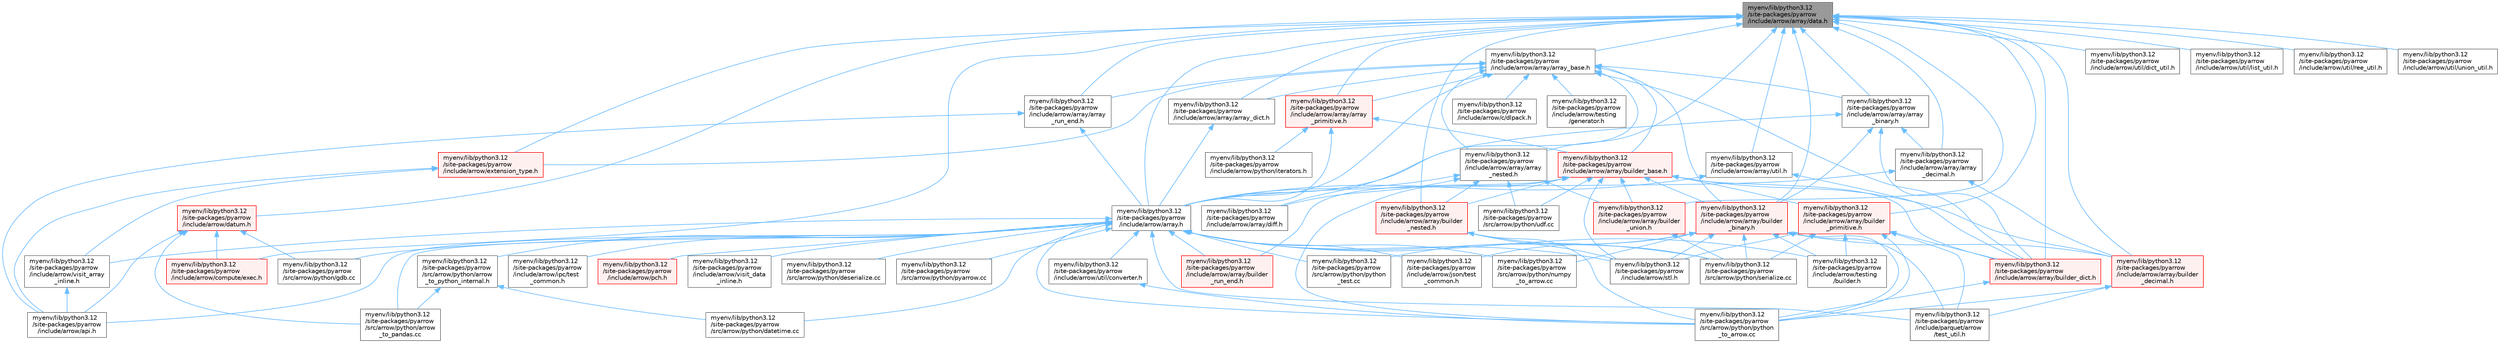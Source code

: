 digraph "myenv/lib/python3.12/site-packages/pyarrow/include/arrow/array/data.h"
{
 // LATEX_PDF_SIZE
  bgcolor="transparent";
  edge [fontname=Helvetica,fontsize=10,labelfontname=Helvetica,labelfontsize=10];
  node [fontname=Helvetica,fontsize=10,shape=box,height=0.2,width=0.4];
  Node1 [id="Node000001",label="myenv/lib/python3.12\l/site-packages/pyarrow\l/include/arrow/array/data.h",height=0.2,width=0.4,color="gray40", fillcolor="grey60", style="filled", fontcolor="black",tooltip=" "];
  Node1 -> Node2 [id="edge1_Node000001_Node000002",dir="back",color="steelblue1",style="solid",tooltip=" "];
  Node2 [id="Node000002",label="myenv/lib/python3.12\l/site-packages/pyarrow\l/include/arrow/array.h",height=0.2,width=0.4,color="grey40", fillcolor="white", style="filled",URL="$array_8h.html",tooltip=" "];
  Node2 -> Node3 [id="edge2_Node000002_Node000003",dir="back",color="steelblue1",style="solid",tooltip=" "];
  Node3 [id="Node000003",label="myenv/lib/python3.12\l/site-packages/pyarrow\l/include/arrow/api.h",height=0.2,width=0.4,color="grey40", fillcolor="white", style="filled",URL="$include_2arrow_2api_8h.html",tooltip=" "];
  Node2 -> Node4 [id="edge3_Node000002_Node000004",dir="back",color="steelblue1",style="solid",tooltip=" "];
  Node4 [id="Node000004",label="myenv/lib/python3.12\l/site-packages/pyarrow\l/include/arrow/array/builder\l_run_end.h",height=0.2,width=0.4,color="red", fillcolor="#FFF0F0", style="filled",URL="$builder__run__end_8h.html",tooltip=" "];
  Node2 -> Node6 [id="edge4_Node000002_Node000006",dir="back",color="steelblue1",style="solid",tooltip=" "];
  Node6 [id="Node000006",label="myenv/lib/python3.12\l/site-packages/pyarrow\l/include/arrow/ipc/test\l_common.h",height=0.2,width=0.4,color="grey40", fillcolor="white", style="filled",URL="$ipc_2test__common_8h.html",tooltip=" "];
  Node2 -> Node7 [id="edge5_Node000002_Node000007",dir="back",color="steelblue1",style="solid",tooltip=" "];
  Node7 [id="Node000007",label="myenv/lib/python3.12\l/site-packages/pyarrow\l/include/arrow/json/test\l_common.h",height=0.2,width=0.4,color="grey40", fillcolor="white", style="filled",URL="$json_2test__common_8h.html",tooltip=" "];
  Node2 -> Node8 [id="edge6_Node000002_Node000008",dir="back",color="steelblue1",style="solid",tooltip=" "];
  Node8 [id="Node000008",label="myenv/lib/python3.12\l/site-packages/pyarrow\l/include/arrow/pch.h",height=0.2,width=0.4,color="red", fillcolor="#FFF0F0", style="filled",URL="$include_2arrow_2pch_8h.html",tooltip=" "];
  Node2 -> Node16 [id="edge7_Node000002_Node000016",dir="back",color="steelblue1",style="solid",tooltip=" "];
  Node16 [id="Node000016",label="myenv/lib/python3.12\l/site-packages/pyarrow\l/include/arrow/stl.h",height=0.2,width=0.4,color="grey40", fillcolor="white", style="filled",URL="$stl_8h.html",tooltip=" "];
  Node2 -> Node17 [id="edge8_Node000002_Node000017",dir="back",color="steelblue1",style="solid",tooltip=" "];
  Node17 [id="Node000017",label="myenv/lib/python3.12\l/site-packages/pyarrow\l/include/arrow/testing\l/builder.h",height=0.2,width=0.4,color="grey40", fillcolor="white", style="filled",URL="$testing_2builder_8h.html",tooltip=" "];
  Node2 -> Node18 [id="edge9_Node000002_Node000018",dir="back",color="steelblue1",style="solid",tooltip=" "];
  Node18 [id="Node000018",label="myenv/lib/python3.12\l/site-packages/pyarrow\l/include/arrow/util/converter.h",height=0.2,width=0.4,color="grey40", fillcolor="white", style="filled",URL="$util_2converter_8h.html",tooltip=" "];
  Node18 -> Node19 [id="edge10_Node000018_Node000019",dir="back",color="steelblue1",style="solid",tooltip=" "];
  Node19 [id="Node000019",label="myenv/lib/python3.12\l/site-packages/pyarrow\l/src/arrow/python/python\l_to_arrow.cc",height=0.2,width=0.4,color="grey40", fillcolor="white", style="filled",URL="$python__to__arrow_8cc.html",tooltip=" "];
  Node2 -> Node20 [id="edge11_Node000002_Node000020",dir="back",color="steelblue1",style="solid",tooltip=" "];
  Node20 [id="Node000020",label="myenv/lib/python3.12\l/site-packages/pyarrow\l/include/arrow/visit_array\l_inline.h",height=0.2,width=0.4,color="grey40", fillcolor="white", style="filled",URL="$visit__array__inline_8h.html",tooltip=" "];
  Node20 -> Node3 [id="edge12_Node000020_Node000003",dir="back",color="steelblue1",style="solid",tooltip=" "];
  Node2 -> Node21 [id="edge13_Node000002_Node000021",dir="back",color="steelblue1",style="solid",tooltip=" "];
  Node21 [id="Node000021",label="myenv/lib/python3.12\l/site-packages/pyarrow\l/include/arrow/visit_data\l_inline.h",height=0.2,width=0.4,color="grey40", fillcolor="white", style="filled",URL="$visit__data__inline_8h.html",tooltip=" "];
  Node2 -> Node22 [id="edge14_Node000002_Node000022",dir="back",color="steelblue1",style="solid",tooltip=" "];
  Node22 [id="Node000022",label="myenv/lib/python3.12\l/site-packages/pyarrow\l/include/parquet/arrow\l/test_util.h",height=0.2,width=0.4,color="grey40", fillcolor="white", style="filled",URL="$parquet_2arrow_2test__util_8h.html",tooltip=" "];
  Node2 -> Node23 [id="edge15_Node000002_Node000023",dir="back",color="steelblue1",style="solid",tooltip=" "];
  Node23 [id="Node000023",label="myenv/lib/python3.12\l/site-packages/pyarrow\l/src/arrow/python/arrow\l_to_pandas.cc",height=0.2,width=0.4,color="grey40", fillcolor="white", style="filled",URL="$arrow__to__pandas_8cc.html",tooltip=" "];
  Node2 -> Node24 [id="edge16_Node000002_Node000024",dir="back",color="steelblue1",style="solid",tooltip=" "];
  Node24 [id="Node000024",label="myenv/lib/python3.12\l/site-packages/pyarrow\l/src/arrow/python/arrow\l_to_python_internal.h",height=0.2,width=0.4,color="grey40", fillcolor="white", style="filled",URL="$arrow__to__python__internal_8h.html",tooltip=" "];
  Node24 -> Node23 [id="edge17_Node000024_Node000023",dir="back",color="steelblue1",style="solid",tooltip=" "];
  Node24 -> Node25 [id="edge18_Node000024_Node000025",dir="back",color="steelblue1",style="solid",tooltip=" "];
  Node25 [id="Node000025",label="myenv/lib/python3.12\l/site-packages/pyarrow\l/src/arrow/python/datetime.cc",height=0.2,width=0.4,color="grey40", fillcolor="white", style="filled",URL="$datetime_8cc.html",tooltip=" "];
  Node2 -> Node25 [id="edge19_Node000002_Node000025",dir="back",color="steelblue1",style="solid",tooltip=" "];
  Node2 -> Node26 [id="edge20_Node000002_Node000026",dir="back",color="steelblue1",style="solid",tooltip=" "];
  Node26 [id="Node000026",label="myenv/lib/python3.12\l/site-packages/pyarrow\l/src/arrow/python/deserialize.cc",height=0.2,width=0.4,color="grey40", fillcolor="white", style="filled",URL="$deserialize_8cc.html",tooltip=" "];
  Node2 -> Node27 [id="edge21_Node000002_Node000027",dir="back",color="steelblue1",style="solid",tooltip=" "];
  Node27 [id="Node000027",label="myenv/lib/python3.12\l/site-packages/pyarrow\l/src/arrow/python/gdb.cc",height=0.2,width=0.4,color="grey40", fillcolor="white", style="filled",URL="$gdb_8cc.html",tooltip=" "];
  Node2 -> Node28 [id="edge22_Node000002_Node000028",dir="back",color="steelblue1",style="solid",tooltip=" "];
  Node28 [id="Node000028",label="myenv/lib/python3.12\l/site-packages/pyarrow\l/src/arrow/python/numpy\l_to_arrow.cc",height=0.2,width=0.4,color="grey40", fillcolor="white", style="filled",URL="$numpy__to__arrow_8cc.html",tooltip=" "];
  Node2 -> Node29 [id="edge23_Node000002_Node000029",dir="back",color="steelblue1",style="solid",tooltip=" "];
  Node29 [id="Node000029",label="myenv/lib/python3.12\l/site-packages/pyarrow\l/src/arrow/python/pyarrow.cc",height=0.2,width=0.4,color="grey40", fillcolor="white", style="filled",URL="$pyarrow_8cc.html",tooltip=" "];
  Node2 -> Node30 [id="edge24_Node000002_Node000030",dir="back",color="steelblue1",style="solid",tooltip=" "];
  Node30 [id="Node000030",label="myenv/lib/python3.12\l/site-packages/pyarrow\l/src/arrow/python/python\l_test.cc",height=0.2,width=0.4,color="grey40", fillcolor="white", style="filled",URL="$python__test_8cc.html",tooltip=" "];
  Node2 -> Node19 [id="edge25_Node000002_Node000019",dir="back",color="steelblue1",style="solid",tooltip=" "];
  Node2 -> Node31 [id="edge26_Node000002_Node000031",dir="back",color="steelblue1",style="solid",tooltip=" "];
  Node31 [id="Node000031",label="myenv/lib/python3.12\l/site-packages/pyarrow\l/src/arrow/python/serialize.cc",height=0.2,width=0.4,color="grey40", fillcolor="white", style="filled",URL="$serialize_8cc.html",tooltip=" "];
  Node1 -> Node32 [id="edge27_Node000001_Node000032",dir="back",color="steelblue1",style="solid",tooltip=" "];
  Node32 [id="Node000032",label="myenv/lib/python3.12\l/site-packages/pyarrow\l/include/arrow/array/array_base.h",height=0.2,width=0.4,color="grey40", fillcolor="white", style="filled",URL="$array__base_8h.html",tooltip=" "];
  Node32 -> Node2 [id="edge28_Node000032_Node000002",dir="back",color="steelblue1",style="solid",tooltip=" "];
  Node32 -> Node33 [id="edge29_Node000032_Node000033",dir="back",color="steelblue1",style="solid",tooltip=" "];
  Node33 [id="Node000033",label="myenv/lib/python3.12\l/site-packages/pyarrow\l/include/arrow/array/array\l_binary.h",height=0.2,width=0.4,color="grey40", fillcolor="white", style="filled",URL="$array__binary_8h.html",tooltip=" "];
  Node33 -> Node2 [id="edge30_Node000033_Node000002",dir="back",color="steelblue1",style="solid",tooltip=" "];
  Node33 -> Node34 [id="edge31_Node000033_Node000034",dir="back",color="steelblue1",style="solid",tooltip=" "];
  Node34 [id="Node000034",label="myenv/lib/python3.12\l/site-packages/pyarrow\l/include/arrow/array/array\l_decimal.h",height=0.2,width=0.4,color="grey40", fillcolor="white", style="filled",URL="$array__decimal_8h.html",tooltip=" "];
  Node34 -> Node2 [id="edge32_Node000034_Node000002",dir="back",color="steelblue1",style="solid",tooltip=" "];
  Node34 -> Node35 [id="edge33_Node000034_Node000035",dir="back",color="steelblue1",style="solid",tooltip=" "];
  Node35 [id="Node000035",label="myenv/lib/python3.12\l/site-packages/pyarrow\l/include/arrow/array/builder\l_decimal.h",height=0.2,width=0.4,color="red", fillcolor="#FFF0F0", style="filled",URL="$builder__decimal_8h.html",tooltip=" "];
  Node35 -> Node22 [id="edge34_Node000035_Node000022",dir="back",color="steelblue1",style="solid",tooltip=" "];
  Node35 -> Node19 [id="edge35_Node000035_Node000019",dir="back",color="steelblue1",style="solid",tooltip=" "];
  Node33 -> Node36 [id="edge36_Node000033_Node000036",dir="back",color="steelblue1",style="solid",tooltip=" "];
  Node36 [id="Node000036",label="myenv/lib/python3.12\l/site-packages/pyarrow\l/include/arrow/array/builder\l_binary.h",height=0.2,width=0.4,color="red", fillcolor="#FFF0F0", style="filled",URL="$builder__binary_8h.html",tooltip=" "];
  Node36 -> Node35 [id="edge37_Node000036_Node000035",dir="back",color="steelblue1",style="solid",tooltip=" "];
  Node36 -> Node7 [id="edge38_Node000036_Node000007",dir="back",color="steelblue1",style="solid",tooltip=" "];
  Node36 -> Node16 [id="edge39_Node000036_Node000016",dir="back",color="steelblue1",style="solid",tooltip=" "];
  Node36 -> Node17 [id="edge40_Node000036_Node000017",dir="back",color="steelblue1",style="solid",tooltip=" "];
  Node36 -> Node22 [id="edge41_Node000036_Node000022",dir="back",color="steelblue1",style="solid",tooltip=" "];
  Node36 -> Node28 [id="edge42_Node000036_Node000028",dir="back",color="steelblue1",style="solid",tooltip=" "];
  Node36 -> Node30 [id="edge43_Node000036_Node000030",dir="back",color="steelblue1",style="solid",tooltip=" "];
  Node36 -> Node19 [id="edge44_Node000036_Node000019",dir="back",color="steelblue1",style="solid",tooltip=" "];
  Node36 -> Node31 [id="edge45_Node000036_Node000031",dir="back",color="steelblue1",style="solid",tooltip=" "];
  Node33 -> Node38 [id="edge46_Node000033_Node000038",dir="back",color="steelblue1",style="solid",tooltip=" "];
  Node38 [id="Node000038",label="myenv/lib/python3.12\l/site-packages/pyarrow\l/include/arrow/array/builder_dict.h",height=0.2,width=0.4,color="red", fillcolor="#FFF0F0", style="filled",URL="$builder__dict_8h.html",tooltip=" "];
  Node38 -> Node19 [id="edge47_Node000038_Node000019",dir="back",color="steelblue1",style="solid",tooltip=" "];
  Node32 -> Node39 [id="edge48_Node000032_Node000039",dir="back",color="steelblue1",style="solid",tooltip=" "];
  Node39 [id="Node000039",label="myenv/lib/python3.12\l/site-packages/pyarrow\l/include/arrow/array/array_dict.h",height=0.2,width=0.4,color="grey40", fillcolor="white", style="filled",URL="$array__dict_8h.html",tooltip=" "];
  Node39 -> Node2 [id="edge49_Node000039_Node000002",dir="back",color="steelblue1",style="solid",tooltip=" "];
  Node32 -> Node40 [id="edge50_Node000032_Node000040",dir="back",color="steelblue1",style="solid",tooltip=" "];
  Node40 [id="Node000040",label="myenv/lib/python3.12\l/site-packages/pyarrow\l/include/arrow/array/array\l_nested.h",height=0.2,width=0.4,color="grey40", fillcolor="white", style="filled",URL="$array__nested_8h.html",tooltip=" "];
  Node40 -> Node2 [id="edge51_Node000040_Node000002",dir="back",color="steelblue1",style="solid",tooltip=" "];
  Node40 -> Node41 [id="edge52_Node000040_Node000041",dir="back",color="steelblue1",style="solid",tooltip=" "];
  Node41 [id="Node000041",label="myenv/lib/python3.12\l/site-packages/pyarrow\l/include/arrow/array/builder\l_nested.h",height=0.2,width=0.4,color="red", fillcolor="#FFF0F0", style="filled",URL="$builder__nested_8h.html",tooltip=" "];
  Node41 -> Node16 [id="edge53_Node000041_Node000016",dir="back",color="steelblue1",style="solid",tooltip=" "];
  Node41 -> Node19 [id="edge54_Node000041_Node000019",dir="back",color="steelblue1",style="solid",tooltip=" "];
  Node41 -> Node31 [id="edge55_Node000041_Node000031",dir="back",color="steelblue1",style="solid",tooltip=" "];
  Node40 -> Node42 [id="edge56_Node000040_Node000042",dir="back",color="steelblue1",style="solid",tooltip=" "];
  Node42 [id="Node000042",label="myenv/lib/python3.12\l/site-packages/pyarrow\l/include/arrow/array/builder\l_union.h",height=0.2,width=0.4,color="red", fillcolor="#FFF0F0", style="filled",URL="$builder__union_8h.html",tooltip=" "];
  Node42 -> Node31 [id="edge57_Node000042_Node000031",dir="back",color="steelblue1",style="solid",tooltip=" "];
  Node40 -> Node43 [id="edge58_Node000040_Node000043",dir="back",color="steelblue1",style="solid",tooltip=" "];
  Node43 [id="Node000043",label="myenv/lib/python3.12\l/site-packages/pyarrow\l/include/arrow/array/diff.h",height=0.2,width=0.4,color="grey40", fillcolor="white", style="filled",URL="$diff_8h.html",tooltip=" "];
  Node40 -> Node44 [id="edge59_Node000040_Node000044",dir="back",color="steelblue1",style="solid",tooltip=" "];
  Node44 [id="Node000044",label="myenv/lib/python3.12\l/site-packages/pyarrow\l/src/arrow/python/udf.cc",height=0.2,width=0.4,color="grey40", fillcolor="white", style="filled",URL="$udf_8cc.html",tooltip=" "];
  Node32 -> Node45 [id="edge60_Node000032_Node000045",dir="back",color="steelblue1",style="solid",tooltip=" "];
  Node45 [id="Node000045",label="myenv/lib/python3.12\l/site-packages/pyarrow\l/include/arrow/array/array\l_primitive.h",height=0.2,width=0.4,color="red", fillcolor="#FFF0F0", style="filled",URL="$array__primitive_8h.html",tooltip=" "];
  Node45 -> Node2 [id="edge61_Node000045_Node000002",dir="back",color="steelblue1",style="solid",tooltip=" "];
  Node45 -> Node46 [id="edge62_Node000045_Node000046",dir="back",color="steelblue1",style="solid",tooltip=" "];
  Node46 [id="Node000046",label="myenv/lib/python3.12\l/site-packages/pyarrow\l/include/arrow/array/builder_base.h",height=0.2,width=0.4,color="red", fillcolor="#FFF0F0", style="filled",URL="$builder__base_8h.html",tooltip=" "];
  Node46 -> Node36 [id="edge63_Node000046_Node000036",dir="back",color="steelblue1",style="solid",tooltip=" "];
  Node46 -> Node35 [id="edge64_Node000046_Node000035",dir="back",color="steelblue1",style="solid",tooltip=" "];
  Node46 -> Node38 [id="edge65_Node000046_Node000038",dir="back",color="steelblue1",style="solid",tooltip=" "];
  Node46 -> Node41 [id="edge66_Node000046_Node000041",dir="back",color="steelblue1",style="solid",tooltip=" "];
  Node46 -> Node48 [id="edge67_Node000046_Node000048",dir="back",color="steelblue1",style="solid",tooltip=" "];
  Node48 [id="Node000048",label="myenv/lib/python3.12\l/site-packages/pyarrow\l/include/arrow/array/builder\l_primitive.h",height=0.2,width=0.4,color="red", fillcolor="#FFF0F0", style="filled",URL="$builder__primitive_8h.html",tooltip=" "];
  Node48 -> Node38 [id="edge68_Node000048_Node000038",dir="back",color="steelblue1",style="solid",tooltip=" "];
  Node48 -> Node16 [id="edge69_Node000048_Node000016",dir="back",color="steelblue1",style="solid",tooltip=" "];
  Node48 -> Node17 [id="edge70_Node000048_Node000017",dir="back",color="steelblue1",style="solid",tooltip=" "];
  Node48 -> Node22 [id="edge71_Node000048_Node000022",dir="back",color="steelblue1",style="solid",tooltip=" "];
  Node48 -> Node19 [id="edge72_Node000048_Node000019",dir="back",color="steelblue1",style="solid",tooltip=" "];
  Node48 -> Node31 [id="edge73_Node000048_Node000031",dir="back",color="steelblue1",style="solid",tooltip=" "];
  Node46 -> Node4 [id="edge74_Node000046_Node000004",dir="back",color="steelblue1",style="solid",tooltip=" "];
  Node46 -> Node42 [id="edge75_Node000046_Node000042",dir="back",color="steelblue1",style="solid",tooltip=" "];
  Node46 -> Node16 [id="edge76_Node000046_Node000016",dir="back",color="steelblue1",style="solid",tooltip=" "];
  Node46 -> Node19 [id="edge77_Node000046_Node000019",dir="back",color="steelblue1",style="solid",tooltip=" "];
  Node46 -> Node44 [id="edge78_Node000046_Node000044",dir="back",color="steelblue1",style="solid",tooltip=" "];
  Node45 -> Node52 [id="edge79_Node000045_Node000052",dir="back",color="steelblue1",style="solid",tooltip=" "];
  Node52 [id="Node000052",label="myenv/lib/python3.12\l/site-packages/pyarrow\l/include/arrow/python/iterators.h",height=0.2,width=0.4,color="grey40", fillcolor="white", style="filled",URL="$include_2arrow_2python_2iterators_8h.html",tooltip=" "];
  Node32 -> Node54 [id="edge80_Node000032_Node000054",dir="back",color="steelblue1",style="solid",tooltip=" "];
  Node54 [id="Node000054",label="myenv/lib/python3.12\l/site-packages/pyarrow\l/include/arrow/array/array\l_run_end.h",height=0.2,width=0.4,color="grey40", fillcolor="white", style="filled",URL="$array__run__end_8h.html",tooltip=" "];
  Node54 -> Node3 [id="edge81_Node000054_Node000003",dir="back",color="steelblue1",style="solid",tooltip=" "];
  Node54 -> Node2 [id="edge82_Node000054_Node000002",dir="back",color="steelblue1",style="solid",tooltip=" "];
  Node32 -> Node46 [id="edge83_Node000032_Node000046",dir="back",color="steelblue1",style="solid",tooltip=" "];
  Node32 -> Node36 [id="edge84_Node000032_Node000036",dir="back",color="steelblue1",style="solid",tooltip=" "];
  Node32 -> Node38 [id="edge85_Node000032_Node000038",dir="back",color="steelblue1",style="solid",tooltip=" "];
  Node32 -> Node43 [id="edge86_Node000032_Node000043",dir="back",color="steelblue1",style="solid",tooltip=" "];
  Node32 -> Node55 [id="edge87_Node000032_Node000055",dir="back",color="steelblue1",style="solid",tooltip=" "];
  Node55 [id="Node000055",label="myenv/lib/python3.12\l/site-packages/pyarrow\l/include/arrow/c/dlpack.h",height=0.2,width=0.4,color="grey40", fillcolor="white", style="filled",URL="$dlpack_8h.html",tooltip="The common header of DLPack."];
  Node32 -> Node56 [id="edge88_Node000032_Node000056",dir="back",color="steelblue1",style="solid",tooltip=" "];
  Node56 [id="Node000056",label="myenv/lib/python3.12\l/site-packages/pyarrow\l/include/arrow/extension_type.h",height=0.2,width=0.4,color="red", fillcolor="#FFF0F0", style="filled",URL="$include_2arrow_2extension__type_8h.html",tooltip=" "];
  Node56 -> Node3 [id="edge89_Node000056_Node000003",dir="back",color="steelblue1",style="solid",tooltip=" "];
  Node56 -> Node20 [id="edge90_Node000056_Node000020",dir="back",color="steelblue1",style="solid",tooltip=" "];
  Node32 -> Node124 [id="edge91_Node000032_Node000124",dir="back",color="steelblue1",style="solid",tooltip=" "];
  Node124 [id="Node000124",label="myenv/lib/python3.12\l/site-packages/pyarrow\l/include/arrow/testing\l/generator.h",height=0.2,width=0.4,color="grey40", fillcolor="white", style="filled",URL="$generator_8h.html",tooltip=" "];
  Node1 -> Node33 [id="edge92_Node000001_Node000033",dir="back",color="steelblue1",style="solid",tooltip=" "];
  Node1 -> Node34 [id="edge93_Node000001_Node000034",dir="back",color="steelblue1",style="solid",tooltip=" "];
  Node1 -> Node39 [id="edge94_Node000001_Node000039",dir="back",color="steelblue1",style="solid",tooltip=" "];
  Node1 -> Node40 [id="edge95_Node000001_Node000040",dir="back",color="steelblue1",style="solid",tooltip=" "];
  Node1 -> Node45 [id="edge96_Node000001_Node000045",dir="back",color="steelblue1",style="solid",tooltip=" "];
  Node1 -> Node54 [id="edge97_Node000001_Node000054",dir="back",color="steelblue1",style="solid",tooltip=" "];
  Node1 -> Node36 [id="edge98_Node000001_Node000036",dir="back",color="steelblue1",style="solid",tooltip=" "];
  Node1 -> Node35 [id="edge99_Node000001_Node000035",dir="back",color="steelblue1",style="solid",tooltip=" "];
  Node1 -> Node38 [id="edge100_Node000001_Node000038",dir="back",color="steelblue1",style="solid",tooltip=" "];
  Node1 -> Node41 [id="edge101_Node000001_Node000041",dir="back",color="steelblue1",style="solid",tooltip=" "];
  Node1 -> Node48 [id="edge102_Node000001_Node000048",dir="back",color="steelblue1",style="solid",tooltip=" "];
  Node1 -> Node42 [id="edge103_Node000001_Node000042",dir="back",color="steelblue1",style="solid",tooltip=" "];
  Node1 -> Node125 [id="edge104_Node000001_Node000125",dir="back",color="steelblue1",style="solid",tooltip=" "];
  Node125 [id="Node000125",label="myenv/lib/python3.12\l/site-packages/pyarrow\l/include/arrow/array/util.h",height=0.2,width=0.4,color="grey40", fillcolor="white", style="filled",URL="$array_2util_8h.html",tooltip=" "];
  Node125 -> Node2 [id="edge105_Node000125_Node000002",dir="back",color="steelblue1",style="solid",tooltip=" "];
  Node125 -> Node38 [id="edge106_Node000125_Node000038",dir="back",color="steelblue1",style="solid",tooltip=" "];
  Node1 -> Node100 [id="edge107_Node000001_Node000100",dir="back",color="steelblue1",style="solid",tooltip=" "];
  Node100 [id="Node000100",label="myenv/lib/python3.12\l/site-packages/pyarrow\l/include/arrow/compute/exec.h",height=0.2,width=0.4,color="red", fillcolor="#FFF0F0", style="filled",URL="$exec_8h.html",tooltip=" "];
  Node1 -> Node64 [id="edge108_Node000001_Node000064",dir="back",color="steelblue1",style="solid",tooltip=" "];
  Node64 [id="Node000064",label="myenv/lib/python3.12\l/site-packages/pyarrow\l/include/arrow/datum.h",height=0.2,width=0.4,color="red", fillcolor="#FFF0F0", style="filled",URL="$datum_8h.html",tooltip=" "];
  Node64 -> Node3 [id="edge109_Node000064_Node000003",dir="back",color="steelblue1",style="solid",tooltip=" "];
  Node64 -> Node100 [id="edge110_Node000064_Node000100",dir="back",color="steelblue1",style="solid",tooltip=" "];
  Node64 -> Node23 [id="edge111_Node000064_Node000023",dir="back",color="steelblue1",style="solid",tooltip=" "];
  Node64 -> Node27 [id="edge112_Node000064_Node000027",dir="back",color="steelblue1",style="solid",tooltip=" "];
  Node1 -> Node56 [id="edge113_Node000001_Node000056",dir="back",color="steelblue1",style="solid",tooltip=" "];
  Node1 -> Node126 [id="edge114_Node000001_Node000126",dir="back",color="steelblue1",style="solid",tooltip=" "];
  Node126 [id="Node000126",label="myenv/lib/python3.12\l/site-packages/pyarrow\l/include/arrow/util/dict_util.h",height=0.2,width=0.4,color="grey40", fillcolor="white", style="filled",URL="$dict__util_8h.html",tooltip=" "];
  Node1 -> Node127 [id="edge115_Node000001_Node000127",dir="back",color="steelblue1",style="solid",tooltip=" "];
  Node127 [id="Node000127",label="myenv/lib/python3.12\l/site-packages/pyarrow\l/include/arrow/util/list_util.h",height=0.2,width=0.4,color="grey40", fillcolor="white", style="filled",URL="$list__util_8h.html",tooltip=" "];
  Node1 -> Node128 [id="edge116_Node000001_Node000128",dir="back",color="steelblue1",style="solid",tooltip=" "];
  Node128 [id="Node000128",label="myenv/lib/python3.12\l/site-packages/pyarrow\l/include/arrow/util/ree_util.h",height=0.2,width=0.4,color="grey40", fillcolor="white", style="filled",URL="$ree__util_8h.html",tooltip=" "];
  Node1 -> Node129 [id="edge117_Node000001_Node000129",dir="back",color="steelblue1",style="solid",tooltip=" "];
  Node129 [id="Node000129",label="myenv/lib/python3.12\l/site-packages/pyarrow\l/include/arrow/util/union_util.h",height=0.2,width=0.4,color="grey40", fillcolor="white", style="filled",URL="$union__util_8h.html",tooltip=" "];
}
